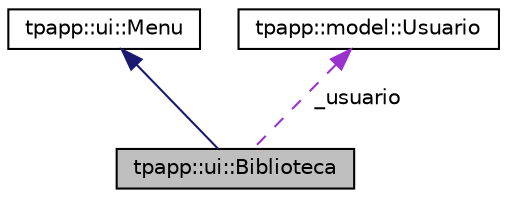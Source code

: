 digraph "tpapp::ui::Biblioteca"
{
 // LATEX_PDF_SIZE
  edge [fontname="Helvetica",fontsize="10",labelfontname="Helvetica",labelfontsize="10"];
  node [fontname="Helvetica",fontsize="10",shape=record];
  Node1 [label="tpapp::ui::Biblioteca",height=0.2,width=0.4,color="black", fillcolor="grey75", style="filled", fontcolor="black",tooltip=" "];
  Node2 -> Node1 [dir="back",color="midnightblue",fontsize="10",style="solid"];
  Node2 [label="tpapp::ui::Menu",height=0.2,width=0.4,color="black", fillcolor="white", style="filled",URL="$classtpapp_1_1ui_1_1Menu.html",tooltip=" "];
  Node3 -> Node1 [dir="back",color="darkorchid3",fontsize="10",style="dashed",label=" _usuario" ];
  Node3 [label="tpapp::model::Usuario",height=0.2,width=0.4,color="black", fillcolor="white", style="filled",URL="$classtpapp_1_1model_1_1Usuario.html",tooltip=" "];
}
